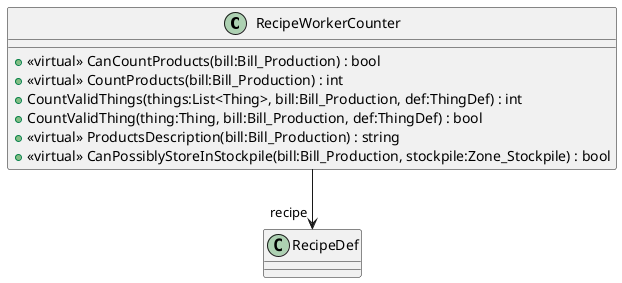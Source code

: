 @startuml
class RecipeWorkerCounter {
    + <<virtual>> CanCountProducts(bill:Bill_Production) : bool
    + <<virtual>> CountProducts(bill:Bill_Production) : int
    + CountValidThings(things:List<Thing>, bill:Bill_Production, def:ThingDef) : int
    + CountValidThing(thing:Thing, bill:Bill_Production, def:ThingDef) : bool
    + <<virtual>> ProductsDescription(bill:Bill_Production) : string
    + <<virtual>> CanPossiblyStoreInStockpile(bill:Bill_Production, stockpile:Zone_Stockpile) : bool
}
RecipeWorkerCounter --> "recipe" RecipeDef
@enduml
